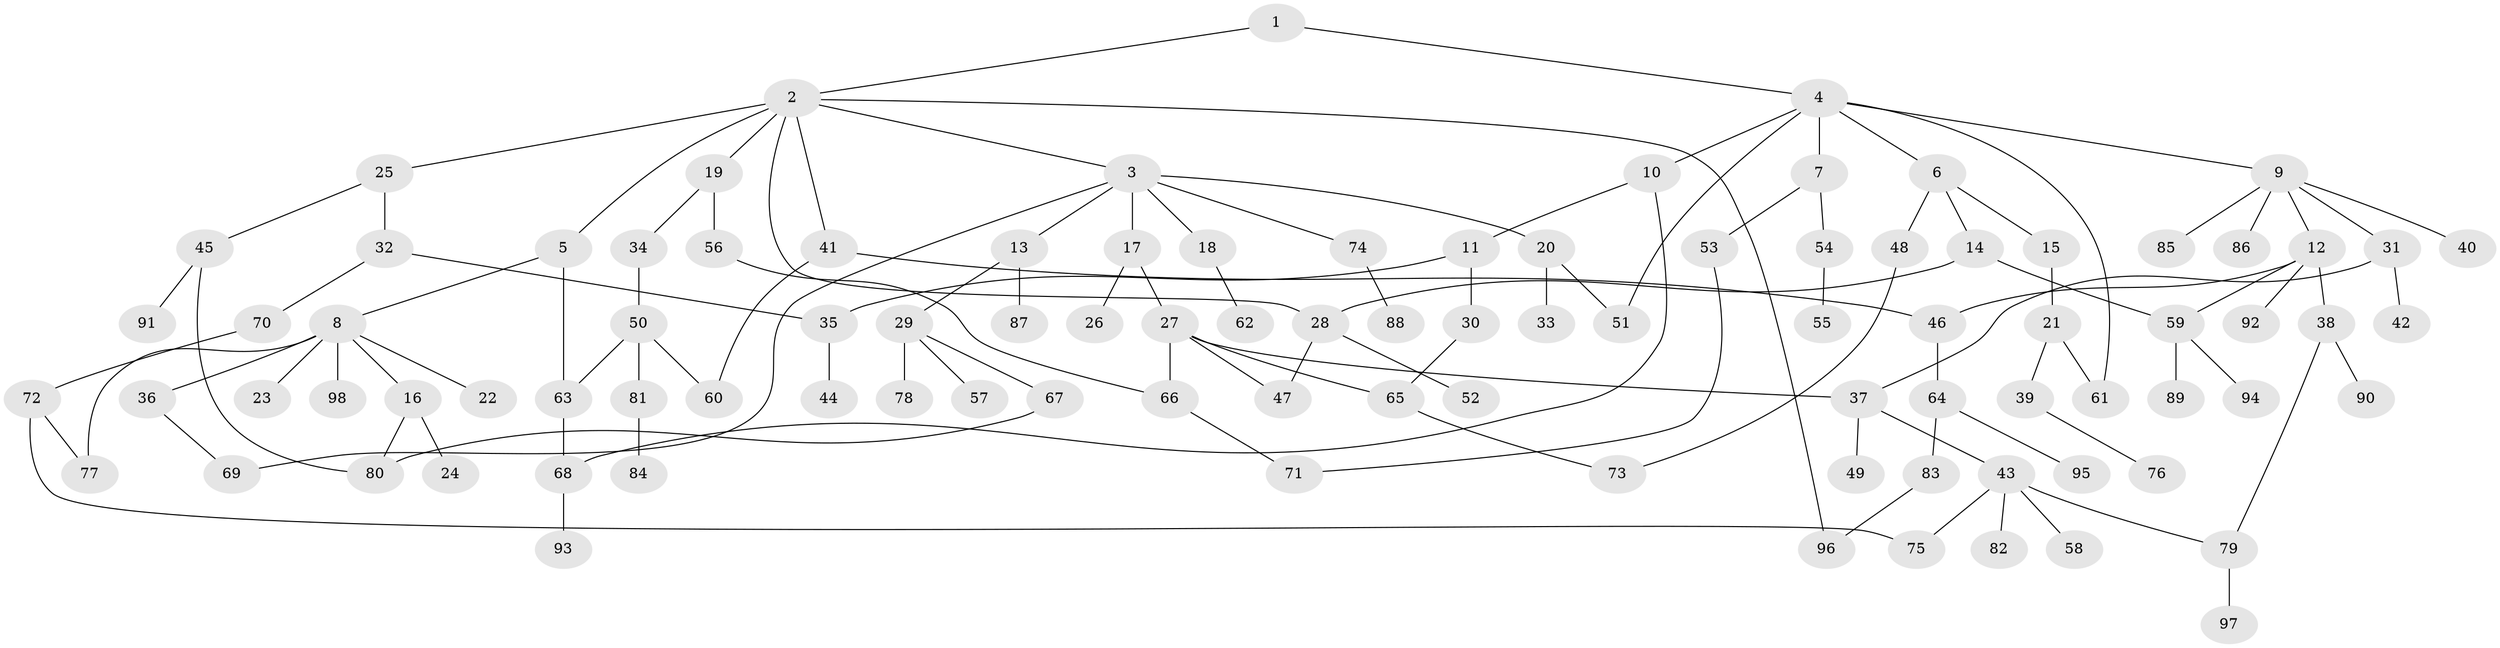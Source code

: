 // Generated by graph-tools (version 1.1) at 2025/49/03/09/25 03:49:21]
// undirected, 98 vertices, 119 edges
graph export_dot {
graph [start="1"]
  node [color=gray90,style=filled];
  1;
  2;
  3;
  4;
  5;
  6;
  7;
  8;
  9;
  10;
  11;
  12;
  13;
  14;
  15;
  16;
  17;
  18;
  19;
  20;
  21;
  22;
  23;
  24;
  25;
  26;
  27;
  28;
  29;
  30;
  31;
  32;
  33;
  34;
  35;
  36;
  37;
  38;
  39;
  40;
  41;
  42;
  43;
  44;
  45;
  46;
  47;
  48;
  49;
  50;
  51;
  52;
  53;
  54;
  55;
  56;
  57;
  58;
  59;
  60;
  61;
  62;
  63;
  64;
  65;
  66;
  67;
  68;
  69;
  70;
  71;
  72;
  73;
  74;
  75;
  76;
  77;
  78;
  79;
  80;
  81;
  82;
  83;
  84;
  85;
  86;
  87;
  88;
  89;
  90;
  91;
  92;
  93;
  94;
  95;
  96;
  97;
  98;
  1 -- 2;
  1 -- 4;
  2 -- 3;
  2 -- 5;
  2 -- 19;
  2 -- 25;
  2 -- 28;
  2 -- 41;
  2 -- 96;
  3 -- 13;
  3 -- 17;
  3 -- 18;
  3 -- 20;
  3 -- 69;
  3 -- 74;
  4 -- 6;
  4 -- 7;
  4 -- 9;
  4 -- 10;
  4 -- 51;
  4 -- 61;
  5 -- 8;
  5 -- 63;
  6 -- 14;
  6 -- 15;
  6 -- 48;
  7 -- 53;
  7 -- 54;
  8 -- 16;
  8 -- 22;
  8 -- 23;
  8 -- 36;
  8 -- 98;
  8 -- 77;
  9 -- 12;
  9 -- 31;
  9 -- 40;
  9 -- 85;
  9 -- 86;
  10 -- 11;
  10 -- 68;
  11 -- 30;
  11 -- 35;
  12 -- 38;
  12 -- 46;
  12 -- 92;
  12 -- 59;
  13 -- 29;
  13 -- 87;
  14 -- 59;
  14 -- 28;
  15 -- 21;
  16 -- 24;
  16 -- 80;
  17 -- 26;
  17 -- 27;
  18 -- 62;
  19 -- 34;
  19 -- 56;
  20 -- 33;
  20 -- 51;
  21 -- 39;
  21 -- 61;
  25 -- 32;
  25 -- 45;
  27 -- 47;
  27 -- 65;
  27 -- 66;
  27 -- 37;
  28 -- 52;
  28 -- 47;
  29 -- 57;
  29 -- 67;
  29 -- 78;
  30 -- 65;
  31 -- 37;
  31 -- 42;
  32 -- 70;
  32 -- 35;
  34 -- 50;
  35 -- 44;
  36 -- 69;
  37 -- 43;
  37 -- 49;
  38 -- 90;
  38 -- 79;
  39 -- 76;
  41 -- 60;
  41 -- 46;
  43 -- 58;
  43 -- 75;
  43 -- 79;
  43 -- 82;
  45 -- 91;
  45 -- 80;
  46 -- 64;
  48 -- 73;
  50 -- 81;
  50 -- 60;
  50 -- 63;
  53 -- 71;
  54 -- 55;
  56 -- 66;
  59 -- 89;
  59 -- 94;
  63 -- 68;
  64 -- 83;
  64 -- 95;
  65 -- 73;
  66 -- 71;
  67 -- 80;
  68 -- 93;
  70 -- 72;
  72 -- 77;
  72 -- 75;
  74 -- 88;
  79 -- 97;
  81 -- 84;
  83 -- 96;
}
